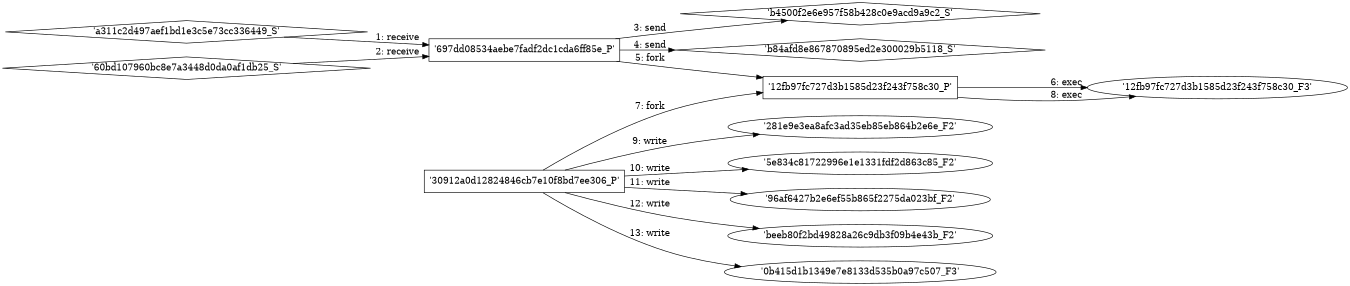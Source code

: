 digraph "D:\Learning\Paper\apt\基于CTI的攻击预警\Dataset\攻击图\ASGfromALLCTI\Threat Roundup for March 22 to March 29.dot" {
rankdir="LR"
size="9"
fixedsize="false"
splines="true"
nodesep=0.3
ranksep=0
fontsize=10
overlap="scalexy"
engine= "neato"
	"'697dd08534aebe7fadf2dc1cda6ff85e_P'" [node_type=Process shape=box]
	"'a311c2d497aef1bd1e3c5e73cc336449_S'" [node_type=Socket shape=diamond]
	"'a311c2d497aef1bd1e3c5e73cc336449_S'" -> "'697dd08534aebe7fadf2dc1cda6ff85e_P'" [label="1: receive"]
	"'697dd08534aebe7fadf2dc1cda6ff85e_P'" [node_type=Process shape=box]
	"'60bd107960bc8e7a3448d0da0af1db25_S'" [node_type=Socket shape=diamond]
	"'60bd107960bc8e7a3448d0da0af1db25_S'" -> "'697dd08534aebe7fadf2dc1cda6ff85e_P'" [label="2: receive"]
	"'b4500f2e6e957f58b428c0e9acd9a9c2_S'" [node_type=Socket shape=diamond]
	"'697dd08534aebe7fadf2dc1cda6ff85e_P'" [node_type=Process shape=box]
	"'697dd08534aebe7fadf2dc1cda6ff85e_P'" -> "'b4500f2e6e957f58b428c0e9acd9a9c2_S'" [label="3: send"]
	"'b84afd8e867870895ed2e300029b5118_S'" [node_type=Socket shape=diamond]
	"'697dd08534aebe7fadf2dc1cda6ff85e_P'" [node_type=Process shape=box]
	"'697dd08534aebe7fadf2dc1cda6ff85e_P'" -> "'b84afd8e867870895ed2e300029b5118_S'" [label="4: send"]
	"'697dd08534aebe7fadf2dc1cda6ff85e_P'" [node_type=Process shape=box]
	"'12fb97fc727d3b1585d23f243f758c30_P'" [node_type=Process shape=box]
	"'697dd08534aebe7fadf2dc1cda6ff85e_P'" -> "'12fb97fc727d3b1585d23f243f758c30_P'" [label="5: fork"]
	"'12fb97fc727d3b1585d23f243f758c30_P'" [node_type=Process shape=box]
	"'12fb97fc727d3b1585d23f243f758c30_F3'" [node_type=File shape=ellipse]
	"'12fb97fc727d3b1585d23f243f758c30_P'" -> "'12fb97fc727d3b1585d23f243f758c30_F3'" [label="6: exec"]
	"'30912a0d12824846cb7e10f8bd7ee306_P'" [node_type=Process shape=box]
	"'12fb97fc727d3b1585d23f243f758c30_P'" [node_type=Process shape=box]
	"'30912a0d12824846cb7e10f8bd7ee306_P'" -> "'12fb97fc727d3b1585d23f243f758c30_P'" [label="7: fork"]
	"'12fb97fc727d3b1585d23f243f758c30_P'" [node_type=Process shape=box]
	"'12fb97fc727d3b1585d23f243f758c30_F3'" [node_type=File shape=ellipse]
	"'12fb97fc727d3b1585d23f243f758c30_P'" -> "'12fb97fc727d3b1585d23f243f758c30_F3'" [label="8: exec"]
	"'281e9e3ea8afc3ad35eb85eb864b2e6e_F2'" [node_type=file shape=ellipse]
	"'30912a0d12824846cb7e10f8bd7ee306_P'" [node_type=Process shape=box]
	"'30912a0d12824846cb7e10f8bd7ee306_P'" -> "'281e9e3ea8afc3ad35eb85eb864b2e6e_F2'" [label="9: write"]
	"'5e834c81722996e1e1331fdf2d863c85_F2'" [node_type=file shape=ellipse]
	"'30912a0d12824846cb7e10f8bd7ee306_P'" [node_type=Process shape=box]
	"'30912a0d12824846cb7e10f8bd7ee306_P'" -> "'5e834c81722996e1e1331fdf2d863c85_F2'" [label="10: write"]
	"'96af6427b2e6ef55b865f2275da023bf_F2'" [node_type=file shape=ellipse]
	"'30912a0d12824846cb7e10f8bd7ee306_P'" [node_type=Process shape=box]
	"'30912a0d12824846cb7e10f8bd7ee306_P'" -> "'96af6427b2e6ef55b865f2275da023bf_F2'" [label="11: write"]
	"'beeb80f2bd49828a26c9db3f09b4e43b_F2'" [node_type=file shape=ellipse]
	"'30912a0d12824846cb7e10f8bd7ee306_P'" [node_type=Process shape=box]
	"'30912a0d12824846cb7e10f8bd7ee306_P'" -> "'beeb80f2bd49828a26c9db3f09b4e43b_F2'" [label="12: write"]
	"'0b415d1b1349e7e8133d535b0a97c507_F3'" [node_type=file shape=ellipse]
	"'30912a0d12824846cb7e10f8bd7ee306_P'" [node_type=Process shape=box]
	"'30912a0d12824846cb7e10f8bd7ee306_P'" -> "'0b415d1b1349e7e8133d535b0a97c507_F3'" [label="13: write"]
}
